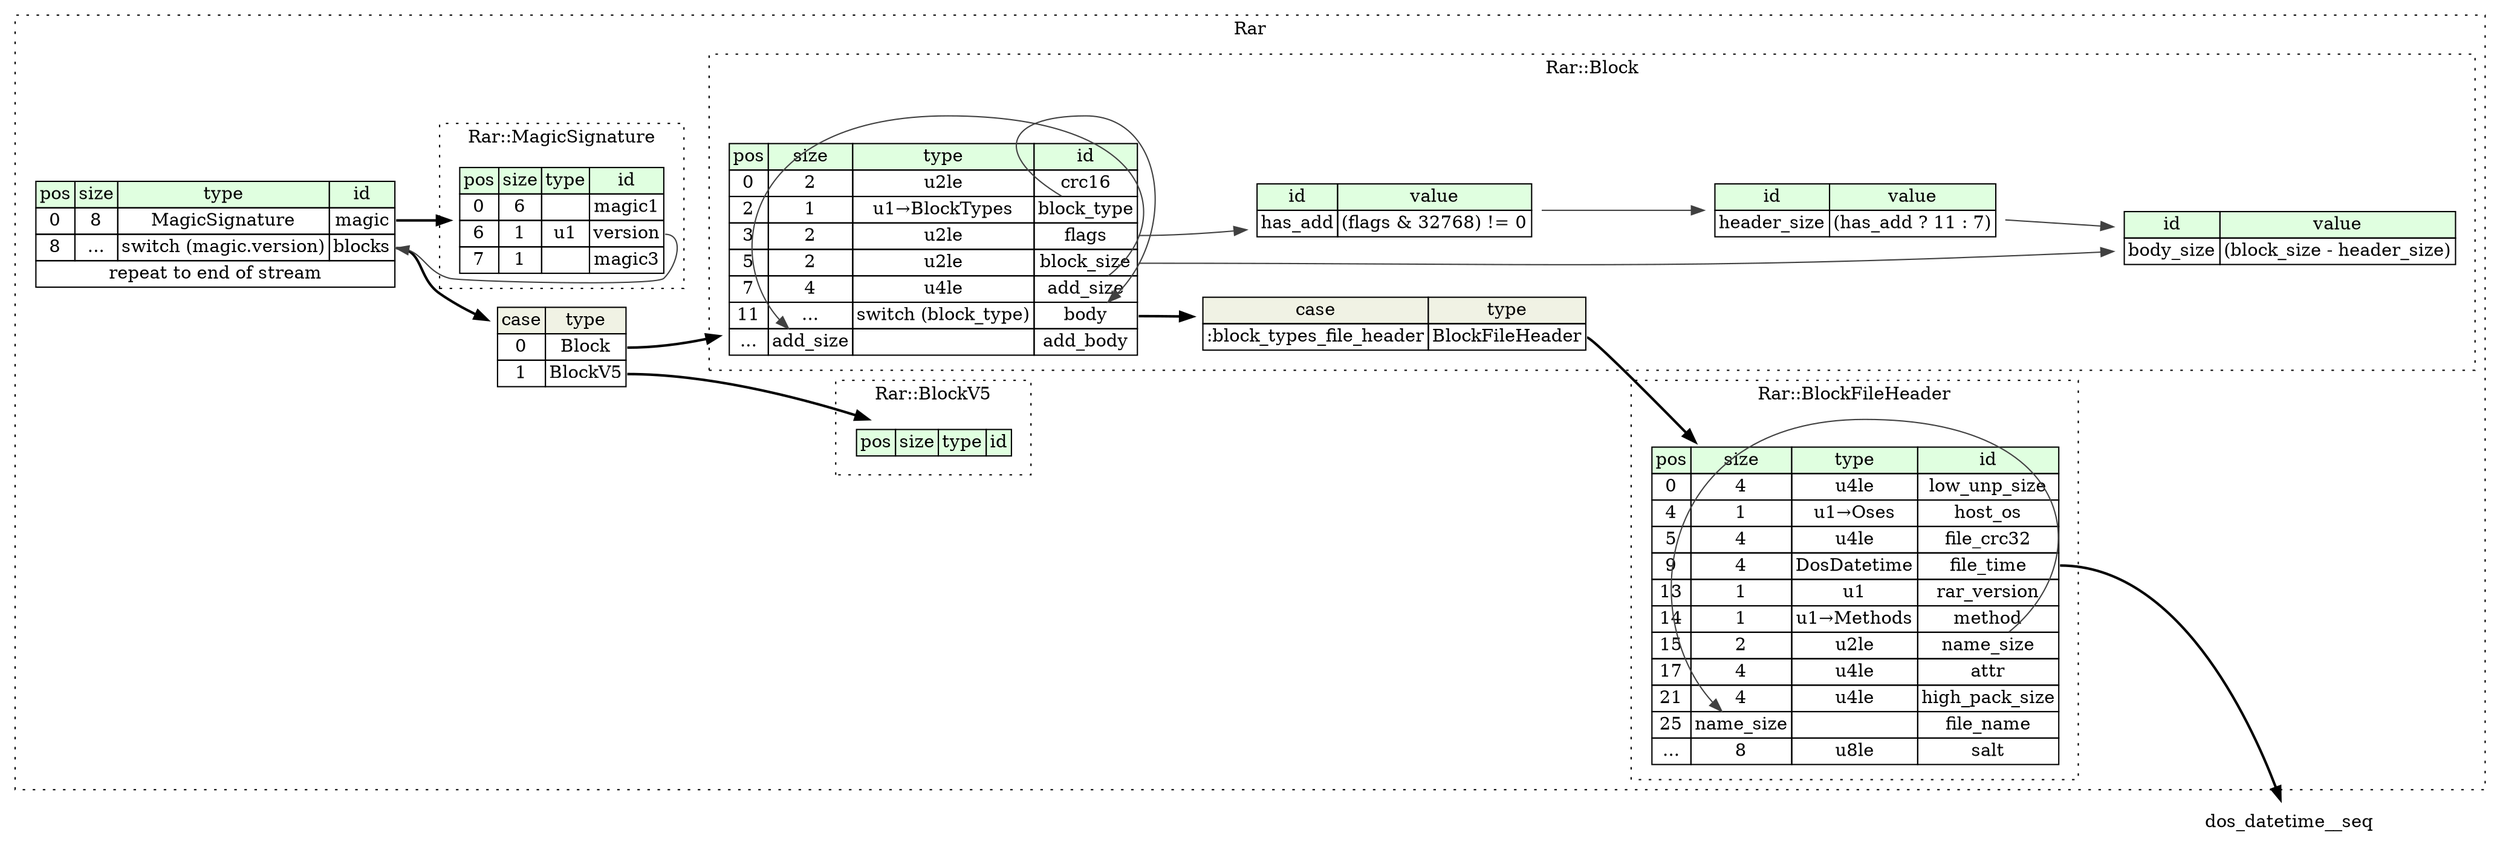 digraph {
	rankdir=LR;
	node [shape=plaintext];
	subgraph cluster__rar {
		label="Rar";
		graph[style=dotted];

		rar__seq [label=<<TABLE BORDER="0" CELLBORDER="1" CELLSPACING="0">
			<TR><TD BGCOLOR="#E0FFE0">pos</TD><TD BGCOLOR="#E0FFE0">size</TD><TD BGCOLOR="#E0FFE0">type</TD><TD BGCOLOR="#E0FFE0">id</TD></TR>
			<TR><TD PORT="magic_pos">0</TD><TD PORT="magic_size">8</TD><TD>MagicSignature</TD><TD PORT="magic_type">magic</TD></TR>
			<TR><TD PORT="blocks_pos">8</TD><TD PORT="blocks_size">...</TD><TD>switch (magic.version)</TD><TD PORT="blocks_type">blocks</TD></TR>
			<TR><TD COLSPAN="4" PORT="blocks__repeat">repeat to end of stream</TD></TR>
		</TABLE>>];
rar__seq_blocks_switch [label=<<TABLE BORDER="0" CELLBORDER="1" CELLSPACING="0">
	<TR><TD BGCOLOR="#F0F2E4">case</TD><TD BGCOLOR="#F0F2E4">type</TD></TR>
	<TR><TD>0</TD><TD PORT="case0">Block</TD></TR>
	<TR><TD>1</TD><TD PORT="case1">BlockV5</TD></TR>
</TABLE>>];
		subgraph cluster__magic_signature {
			label="Rar::MagicSignature";
			graph[style=dotted];

			magic_signature__seq [label=<<TABLE BORDER="0" CELLBORDER="1" CELLSPACING="0">
				<TR><TD BGCOLOR="#E0FFE0">pos</TD><TD BGCOLOR="#E0FFE0">size</TD><TD BGCOLOR="#E0FFE0">type</TD><TD BGCOLOR="#E0FFE0">id</TD></TR>
				<TR><TD PORT="magic1_pos">0</TD><TD PORT="magic1_size">6</TD><TD></TD><TD PORT="magic1_type">magic1</TD></TR>
				<TR><TD PORT="version_pos">6</TD><TD PORT="version_size">1</TD><TD>u1</TD><TD PORT="version_type">version</TD></TR>
				<TR><TD PORT="magic3_pos">7</TD><TD PORT="magic3_size">1</TD><TD></TD><TD PORT="magic3_type">magic3</TD></TR>
			</TABLE>>];
		}
		subgraph cluster__block {
			label="Rar::Block";
			graph[style=dotted];

			block__seq [label=<<TABLE BORDER="0" CELLBORDER="1" CELLSPACING="0">
				<TR><TD BGCOLOR="#E0FFE0">pos</TD><TD BGCOLOR="#E0FFE0">size</TD><TD BGCOLOR="#E0FFE0">type</TD><TD BGCOLOR="#E0FFE0">id</TD></TR>
				<TR><TD PORT="crc16_pos">0</TD><TD PORT="crc16_size">2</TD><TD>u2le</TD><TD PORT="crc16_type">crc16</TD></TR>
				<TR><TD PORT="block_type_pos">2</TD><TD PORT="block_type_size">1</TD><TD>u1→BlockTypes</TD><TD PORT="block_type_type">block_type</TD></TR>
				<TR><TD PORT="flags_pos">3</TD><TD PORT="flags_size">2</TD><TD>u2le</TD><TD PORT="flags_type">flags</TD></TR>
				<TR><TD PORT="block_size_pos">5</TD><TD PORT="block_size_size">2</TD><TD>u2le</TD><TD PORT="block_size_type">block_size</TD></TR>
				<TR><TD PORT="add_size_pos">7</TD><TD PORT="add_size_size">4</TD><TD>u4le</TD><TD PORT="add_size_type">add_size</TD></TR>
				<TR><TD PORT="body_pos">11</TD><TD PORT="body_size">...</TD><TD>switch (block_type)</TD><TD PORT="body_type">body</TD></TR>
				<TR><TD PORT="add_body_pos">...</TD><TD PORT="add_body_size">add_size</TD><TD></TD><TD PORT="add_body_type">add_body</TD></TR>
			</TABLE>>];
			block__inst__has_add [label=<<TABLE BORDER="0" CELLBORDER="1" CELLSPACING="0">
				<TR><TD BGCOLOR="#E0FFE0">id</TD><TD BGCOLOR="#E0FFE0">value</TD></TR>
				<TR><TD>has_add</TD><TD>(flags &amp; 32768) != 0</TD></TR>
			</TABLE>>];
			block__inst__header_size [label=<<TABLE BORDER="0" CELLBORDER="1" CELLSPACING="0">
				<TR><TD BGCOLOR="#E0FFE0">id</TD><TD BGCOLOR="#E0FFE0">value</TD></TR>
				<TR><TD>header_size</TD><TD>(has_add ? 11 : 7)</TD></TR>
			</TABLE>>];
			block__inst__body_size [label=<<TABLE BORDER="0" CELLBORDER="1" CELLSPACING="0">
				<TR><TD BGCOLOR="#E0FFE0">id</TD><TD BGCOLOR="#E0FFE0">value</TD></TR>
				<TR><TD>body_size</TD><TD>(block_size - header_size)</TD></TR>
			</TABLE>>];
block__seq_body_switch [label=<<TABLE BORDER="0" CELLBORDER="1" CELLSPACING="0">
	<TR><TD BGCOLOR="#F0F2E4">case</TD><TD BGCOLOR="#F0F2E4">type</TD></TR>
	<TR><TD>:block_types_file_header</TD><TD PORT="case0">BlockFileHeader</TD></TR>
</TABLE>>];
		}
		subgraph cluster__block_file_header {
			label="Rar::BlockFileHeader";
			graph[style=dotted];

			block_file_header__seq [label=<<TABLE BORDER="0" CELLBORDER="1" CELLSPACING="0">
				<TR><TD BGCOLOR="#E0FFE0">pos</TD><TD BGCOLOR="#E0FFE0">size</TD><TD BGCOLOR="#E0FFE0">type</TD><TD BGCOLOR="#E0FFE0">id</TD></TR>
				<TR><TD PORT="low_unp_size_pos">0</TD><TD PORT="low_unp_size_size">4</TD><TD>u4le</TD><TD PORT="low_unp_size_type">low_unp_size</TD></TR>
				<TR><TD PORT="host_os_pos">4</TD><TD PORT="host_os_size">1</TD><TD>u1→Oses</TD><TD PORT="host_os_type">host_os</TD></TR>
				<TR><TD PORT="file_crc32_pos">5</TD><TD PORT="file_crc32_size">4</TD><TD>u4le</TD><TD PORT="file_crc32_type">file_crc32</TD></TR>
				<TR><TD PORT="file_time_pos">9</TD><TD PORT="file_time_size">4</TD><TD>DosDatetime</TD><TD PORT="file_time_type">file_time</TD></TR>
				<TR><TD PORT="rar_version_pos">13</TD><TD PORT="rar_version_size">1</TD><TD>u1</TD><TD PORT="rar_version_type">rar_version</TD></TR>
				<TR><TD PORT="method_pos">14</TD><TD PORT="method_size">1</TD><TD>u1→Methods</TD><TD PORT="method_type">method</TD></TR>
				<TR><TD PORT="name_size_pos">15</TD><TD PORT="name_size_size">2</TD><TD>u2le</TD><TD PORT="name_size_type">name_size</TD></TR>
				<TR><TD PORT="attr_pos">17</TD><TD PORT="attr_size">4</TD><TD>u4le</TD><TD PORT="attr_type">attr</TD></TR>
				<TR><TD PORT="high_pack_size_pos">21</TD><TD PORT="high_pack_size_size">4</TD><TD>u4le</TD><TD PORT="high_pack_size_type">high_pack_size</TD></TR>
				<TR><TD PORT="file_name_pos">25</TD><TD PORT="file_name_size">name_size</TD><TD></TD><TD PORT="file_name_type">file_name</TD></TR>
				<TR><TD PORT="salt_pos">...</TD><TD PORT="salt_size">8</TD><TD>u8le</TD><TD PORT="salt_type">salt</TD></TR>
			</TABLE>>];
		}
		subgraph cluster__block_v5 {
			label="Rar::BlockV5";
			graph[style=dotted];

			block_v5__seq [label=<<TABLE BORDER="0" CELLBORDER="1" CELLSPACING="0">
				<TR><TD BGCOLOR="#E0FFE0">pos</TD><TD BGCOLOR="#E0FFE0">size</TD><TD BGCOLOR="#E0FFE0">type</TD><TD BGCOLOR="#E0FFE0">id</TD></TR>
			</TABLE>>];
		}
	}
	rar__seq:magic_type -> magic_signature__seq [style=bold];
	rar__seq:blocks_type -> rar__seq_blocks_switch [style=bold];
	rar__seq_blocks_switch:case0 -> block__seq [style=bold];
	rar__seq_blocks_switch:case1 -> block_v5__seq [style=bold];
	magic_signature__seq:version_type -> rar__seq:blocks_type [color="#404040"];
	block__seq:body_type -> block__seq_body_switch [style=bold];
	block__seq_body_switch:case0 -> block_file_header__seq [style=bold];
	block__seq:block_type_type -> block__seq:body_type [color="#404040"];
	block__seq:add_size_type -> block__seq:add_body_size [color="#404040"];
	block__seq:flags_type -> block__inst__has_add [color="#404040"];
	block__inst__has_add:has_add_type -> block__inst__header_size [color="#404040"];
	block__seq:block_size_type -> block__inst__body_size [color="#404040"];
	block__inst__header_size:header_size_type -> block__inst__body_size [color="#404040"];
	block_file_header__seq:file_time_type -> dos_datetime__seq [style=bold];
	block_file_header__seq:name_size_type -> block_file_header__seq:file_name_size [color="#404040"];
}
